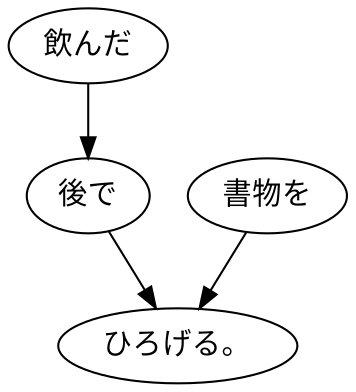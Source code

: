 digraph graph76 {
	node0 [label="飲んだ"];
	node1 [label="後で"];
	node2 [label="書物を"];
	node3 [label="ひろげる。"];
	node0 -> node1;
	node1 -> node3;
	node2 -> node3;
}
